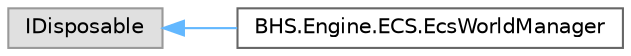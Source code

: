 digraph "Иерархия классов. Графический вид."
{
 // LATEX_PDF_SIZE
  bgcolor="transparent";
  edge [fontname=Helvetica,fontsize=10,labelfontname=Helvetica,labelfontsize=10];
  node [fontname=Helvetica,fontsize=10,shape=box,height=0.2,width=0.4];
  rankdir="LR";
  Node0 [id="Node000000",label="IDisposable",height=0.2,width=0.4,color="grey60", fillcolor="#E0E0E0", style="filled",tooltip=" "];
  Node0 -> Node1 [id="edge5_Node000000_Node000001",dir="back",color="steelblue1",style="solid",tooltip=" "];
  Node1 [id="Node000001",label="BHS.Engine.ECS.EcsWorldManager",height=0.2,width=0.4,color="grey40", fillcolor="white", style="filled",URL="$classBHS_1_1Engine_1_1ECS_1_1EcsWorldManager.html",tooltip="Менеджер ECS мира - создаю сущности и управляю системами"];
}
